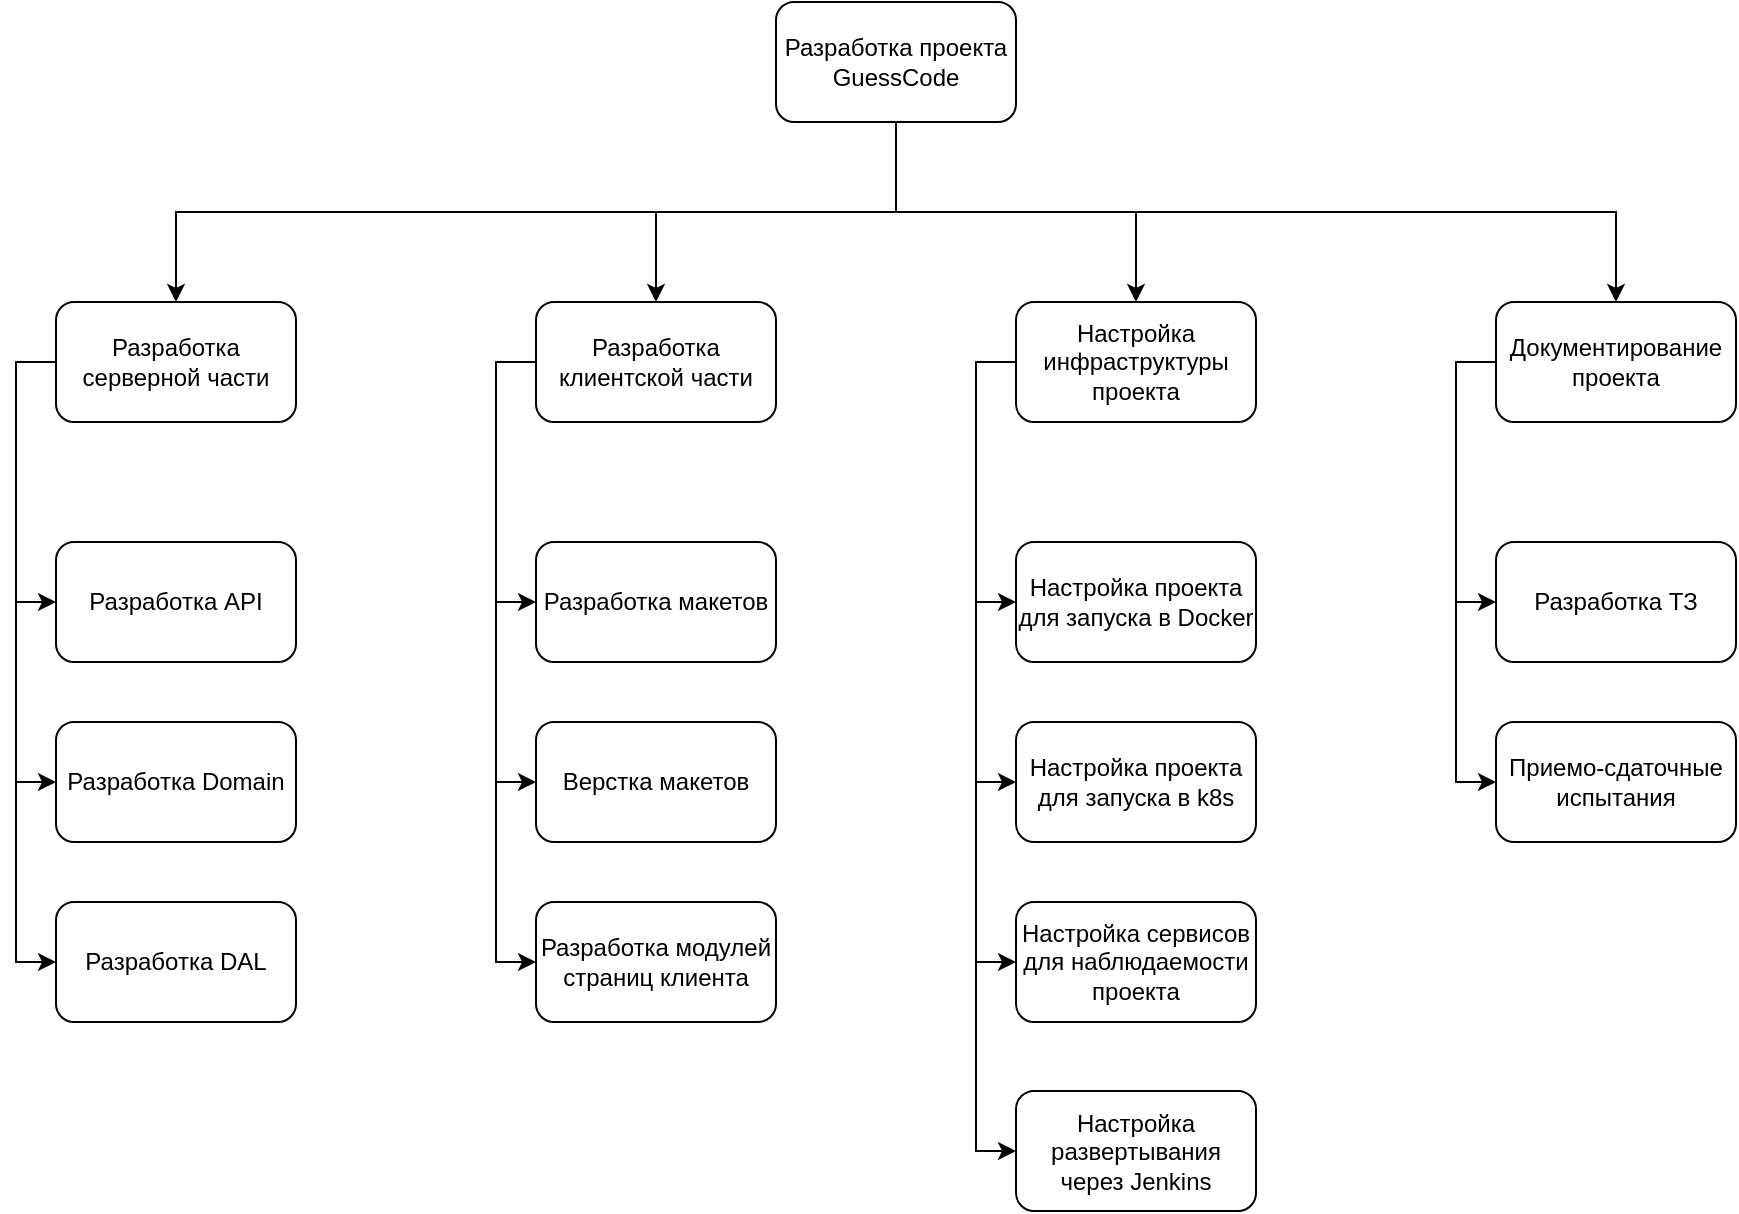 <mxfile version="20.3.0" type="device"><diagram id="OUsoSa7xh8NiM-7ACgM8" name="Страница 1"><mxGraphModel dx="2249" dy="865" grid="1" gridSize="10" guides="1" tooltips="1" connect="1" arrows="1" fold="1" page="1" pageScale="1" pageWidth="827" pageHeight="1169" math="0" shadow="0"><root><mxCell id="0"/><mxCell id="1" parent="0"/><mxCell id="bmXov8r9AmRfZovApbLZ-29" style="edgeStyle=orthogonalEdgeStyle;rounded=0;orthogonalLoop=1;jettySize=auto;html=1;exitX=0.5;exitY=1;exitDx=0;exitDy=0;entryX=0.5;entryY=0;entryDx=0;entryDy=0;" parent="1" source="bmXov8r9AmRfZovApbLZ-1" target="bmXov8r9AmRfZovApbLZ-3" edge="1"><mxGeometry relative="1" as="geometry"/></mxCell><mxCell id="bmXov8r9AmRfZovApbLZ-30" style="edgeStyle=orthogonalEdgeStyle;rounded=0;orthogonalLoop=1;jettySize=auto;html=1;exitX=0.5;exitY=1;exitDx=0;exitDy=0;entryX=0.5;entryY=0;entryDx=0;entryDy=0;" parent="1" source="bmXov8r9AmRfZovApbLZ-1" target="bmXov8r9AmRfZovApbLZ-4" edge="1"><mxGeometry relative="1" as="geometry"/></mxCell><mxCell id="bmXov8r9AmRfZovApbLZ-31" style="edgeStyle=orthogonalEdgeStyle;rounded=0;orthogonalLoop=1;jettySize=auto;html=1;exitX=0.5;exitY=1;exitDx=0;exitDy=0;entryX=0.5;entryY=0;entryDx=0;entryDy=0;" parent="1" source="bmXov8r9AmRfZovApbLZ-1" target="bmXov8r9AmRfZovApbLZ-5" edge="1"><mxGeometry relative="1" as="geometry"/></mxCell><mxCell id="bmXov8r9AmRfZovApbLZ-32" style="edgeStyle=orthogonalEdgeStyle;rounded=0;orthogonalLoop=1;jettySize=auto;html=1;exitX=0.5;exitY=1;exitDx=0;exitDy=0;entryX=0.5;entryY=0;entryDx=0;entryDy=0;" parent="1" source="bmXov8r9AmRfZovApbLZ-1" target="bmXov8r9AmRfZovApbLZ-6" edge="1"><mxGeometry relative="1" as="geometry"/></mxCell><mxCell id="bmXov8r9AmRfZovApbLZ-1" value="Разработка проекта GuessCode" style="rounded=1;whiteSpace=wrap;html=1;" parent="1" vertex="1"><mxGeometry x="360" y="40" width="120" height="60" as="geometry"/></mxCell><mxCell id="bmXov8r9AmRfZovApbLZ-10" style="edgeStyle=orthogonalEdgeStyle;rounded=0;orthogonalLoop=1;jettySize=auto;html=1;exitX=0;exitY=0.5;exitDx=0;exitDy=0;entryX=0;entryY=0.5;entryDx=0;entryDy=0;" parent="1" source="bmXov8r9AmRfZovApbLZ-3" target="bmXov8r9AmRfZovApbLZ-7" edge="1"><mxGeometry relative="1" as="geometry"/></mxCell><mxCell id="bmXov8r9AmRfZovApbLZ-11" style="edgeStyle=orthogonalEdgeStyle;rounded=0;orthogonalLoop=1;jettySize=auto;html=1;exitX=0;exitY=0.5;exitDx=0;exitDy=0;entryX=0;entryY=0.5;entryDx=0;entryDy=0;" parent="1" source="bmXov8r9AmRfZovApbLZ-3" target="bmXov8r9AmRfZovApbLZ-8" edge="1"><mxGeometry relative="1" as="geometry"/></mxCell><mxCell id="bmXov8r9AmRfZovApbLZ-12" style="edgeStyle=orthogonalEdgeStyle;rounded=0;orthogonalLoop=1;jettySize=auto;html=1;exitX=0;exitY=0.5;exitDx=0;exitDy=0;entryX=0;entryY=0.5;entryDx=0;entryDy=0;" parent="1" source="bmXov8r9AmRfZovApbLZ-3" target="bmXov8r9AmRfZovApbLZ-9" edge="1"><mxGeometry relative="1" as="geometry"/></mxCell><mxCell id="bmXov8r9AmRfZovApbLZ-3" value="Разработка серверной части" style="rounded=1;whiteSpace=wrap;html=1;" parent="1" vertex="1"><mxGeometry y="190" width="120" height="60" as="geometry"/></mxCell><mxCell id="bmXov8r9AmRfZovApbLZ-22" style="edgeStyle=orthogonalEdgeStyle;rounded=0;orthogonalLoop=1;jettySize=auto;html=1;exitX=0;exitY=0.5;exitDx=0;exitDy=0;entryX=0;entryY=0.5;entryDx=0;entryDy=0;" parent="1" source="bmXov8r9AmRfZovApbLZ-4" target="bmXov8r9AmRfZovApbLZ-19" edge="1"><mxGeometry relative="1" as="geometry"/></mxCell><mxCell id="bmXov8r9AmRfZovApbLZ-23" style="edgeStyle=orthogonalEdgeStyle;rounded=0;orthogonalLoop=1;jettySize=auto;html=1;exitX=0;exitY=0.5;exitDx=0;exitDy=0;entryX=0;entryY=0.5;entryDx=0;entryDy=0;" parent="1" source="bmXov8r9AmRfZovApbLZ-4" target="bmXov8r9AmRfZovApbLZ-20" edge="1"><mxGeometry relative="1" as="geometry"/></mxCell><mxCell id="bmXov8r9AmRfZovApbLZ-24" style="edgeStyle=orthogonalEdgeStyle;rounded=0;orthogonalLoop=1;jettySize=auto;html=1;exitX=0;exitY=0.5;exitDx=0;exitDy=0;entryX=0;entryY=0.5;entryDx=0;entryDy=0;" parent="1" source="bmXov8r9AmRfZovApbLZ-4" target="bmXov8r9AmRfZovApbLZ-21" edge="1"><mxGeometry relative="1" as="geometry"/></mxCell><mxCell id="bmXov8r9AmRfZovApbLZ-4" value="Разработка клиентской части" style="rounded=1;whiteSpace=wrap;html=1;" parent="1" vertex="1"><mxGeometry x="240" y="190" width="120" height="60" as="geometry"/></mxCell><mxCell id="bmXov8r9AmRfZovApbLZ-16" style="edgeStyle=orthogonalEdgeStyle;rounded=0;orthogonalLoop=1;jettySize=auto;html=1;exitX=0;exitY=0.5;exitDx=0;exitDy=0;entryX=0;entryY=0.5;entryDx=0;entryDy=0;" parent="1" source="bmXov8r9AmRfZovApbLZ-5" target="bmXov8r9AmRfZovApbLZ-13" edge="1"><mxGeometry relative="1" as="geometry"/></mxCell><mxCell id="bmXov8r9AmRfZovApbLZ-17" style="edgeStyle=orthogonalEdgeStyle;rounded=0;orthogonalLoop=1;jettySize=auto;html=1;exitX=0;exitY=0.5;exitDx=0;exitDy=0;entryX=0;entryY=0.5;entryDx=0;entryDy=0;" parent="1" source="bmXov8r9AmRfZovApbLZ-5" target="bmXov8r9AmRfZovApbLZ-14" edge="1"><mxGeometry relative="1" as="geometry"/></mxCell><mxCell id="bmXov8r9AmRfZovApbLZ-18" style="edgeStyle=orthogonalEdgeStyle;rounded=0;orthogonalLoop=1;jettySize=auto;html=1;exitX=0;exitY=0.5;exitDx=0;exitDy=0;entryX=0;entryY=0.5;entryDx=0;entryDy=0;" parent="1" source="bmXov8r9AmRfZovApbLZ-5" target="bmXov8r9AmRfZovApbLZ-15" edge="1"><mxGeometry relative="1" as="geometry"/></mxCell><mxCell id="-BlcRgi0DwSCLP_-NYfM-2" style="edgeStyle=orthogonalEdgeStyle;rounded=0;orthogonalLoop=1;jettySize=auto;html=1;exitX=0;exitY=0.5;exitDx=0;exitDy=0;entryX=0;entryY=0.5;entryDx=0;entryDy=0;" edge="1" parent="1" source="bmXov8r9AmRfZovApbLZ-5" target="-BlcRgi0DwSCLP_-NYfM-1"><mxGeometry relative="1" as="geometry"/></mxCell><mxCell id="bmXov8r9AmRfZovApbLZ-5" value="Настройка инфраструктуры проекта" style="rounded=1;whiteSpace=wrap;html=1;" parent="1" vertex="1"><mxGeometry x="480" y="190" width="120" height="60" as="geometry"/></mxCell><mxCell id="bmXov8r9AmRfZovApbLZ-27" style="edgeStyle=orthogonalEdgeStyle;rounded=0;orthogonalLoop=1;jettySize=auto;html=1;exitX=0;exitY=0.5;exitDx=0;exitDy=0;entryX=0;entryY=0.5;entryDx=0;entryDy=0;" parent="1" source="bmXov8r9AmRfZovApbLZ-6" target="bmXov8r9AmRfZovApbLZ-25" edge="1"><mxGeometry relative="1" as="geometry"/></mxCell><mxCell id="bmXov8r9AmRfZovApbLZ-28" style="edgeStyle=orthogonalEdgeStyle;rounded=0;orthogonalLoop=1;jettySize=auto;html=1;exitX=0;exitY=0.5;exitDx=0;exitDy=0;entryX=0;entryY=0.5;entryDx=0;entryDy=0;" parent="1" source="bmXov8r9AmRfZovApbLZ-6" target="bmXov8r9AmRfZovApbLZ-26" edge="1"><mxGeometry relative="1" as="geometry"/></mxCell><mxCell id="bmXov8r9AmRfZovApbLZ-6" value="Документирование проекта" style="rounded=1;whiteSpace=wrap;html=1;" parent="1" vertex="1"><mxGeometry x="720" y="190" width="120" height="60" as="geometry"/></mxCell><mxCell id="bmXov8r9AmRfZovApbLZ-7" value="Разработка API" style="rounded=1;whiteSpace=wrap;html=1;" parent="1" vertex="1"><mxGeometry y="310" width="120" height="60" as="geometry"/></mxCell><mxCell id="bmXov8r9AmRfZovApbLZ-8" value="Разработка Domain" style="rounded=1;whiteSpace=wrap;html=1;" parent="1" vertex="1"><mxGeometry y="400" width="120" height="60" as="geometry"/></mxCell><mxCell id="bmXov8r9AmRfZovApbLZ-9" value="Разработка DAL" style="rounded=1;whiteSpace=wrap;html=1;" parent="1" vertex="1"><mxGeometry y="490" width="120" height="60" as="geometry"/></mxCell><mxCell id="bmXov8r9AmRfZovApbLZ-13" value="Настройка проекта для запуска в Docker" style="rounded=1;whiteSpace=wrap;html=1;" parent="1" vertex="1"><mxGeometry x="480" y="310" width="120" height="60" as="geometry"/></mxCell><mxCell id="bmXov8r9AmRfZovApbLZ-14" value="Настройка проекта для запуска в k8s" style="rounded=1;whiteSpace=wrap;html=1;" parent="1" vertex="1"><mxGeometry x="480" y="400" width="120" height="60" as="geometry"/></mxCell><mxCell id="bmXov8r9AmRfZovApbLZ-15" value="Настройка сервисов для наблюдаемости проекта" style="rounded=1;whiteSpace=wrap;html=1;" parent="1" vertex="1"><mxGeometry x="480" y="490" width="120" height="60" as="geometry"/></mxCell><mxCell id="bmXov8r9AmRfZovApbLZ-19" value="Разработка макетов" style="rounded=1;whiteSpace=wrap;html=1;" parent="1" vertex="1"><mxGeometry x="240" y="310" width="120" height="60" as="geometry"/></mxCell><mxCell id="bmXov8r9AmRfZovApbLZ-20" value="Верстка макетов" style="rounded=1;whiteSpace=wrap;html=1;" parent="1" vertex="1"><mxGeometry x="240" y="400" width="120" height="60" as="geometry"/></mxCell><mxCell id="bmXov8r9AmRfZovApbLZ-21" value="Разработка модулей страниц клиента" style="rounded=1;whiteSpace=wrap;html=1;" parent="1" vertex="1"><mxGeometry x="240" y="490" width="120" height="60" as="geometry"/></mxCell><mxCell id="bmXov8r9AmRfZovApbLZ-25" value="Разработка ТЗ" style="rounded=1;whiteSpace=wrap;html=1;" parent="1" vertex="1"><mxGeometry x="720" y="310" width="120" height="60" as="geometry"/></mxCell><mxCell id="bmXov8r9AmRfZovApbLZ-26" value="Приемо-сдаточные испытания" style="rounded=1;whiteSpace=wrap;html=1;" parent="1" vertex="1"><mxGeometry x="720" y="400" width="120" height="60" as="geometry"/></mxCell><mxCell id="-BlcRgi0DwSCLP_-NYfM-1" value="Настройка развертывания через Jenkins" style="rounded=1;whiteSpace=wrap;html=1;" vertex="1" parent="1"><mxGeometry x="480" y="584.5" width="120" height="60" as="geometry"/></mxCell></root></mxGraphModel></diagram></mxfile>